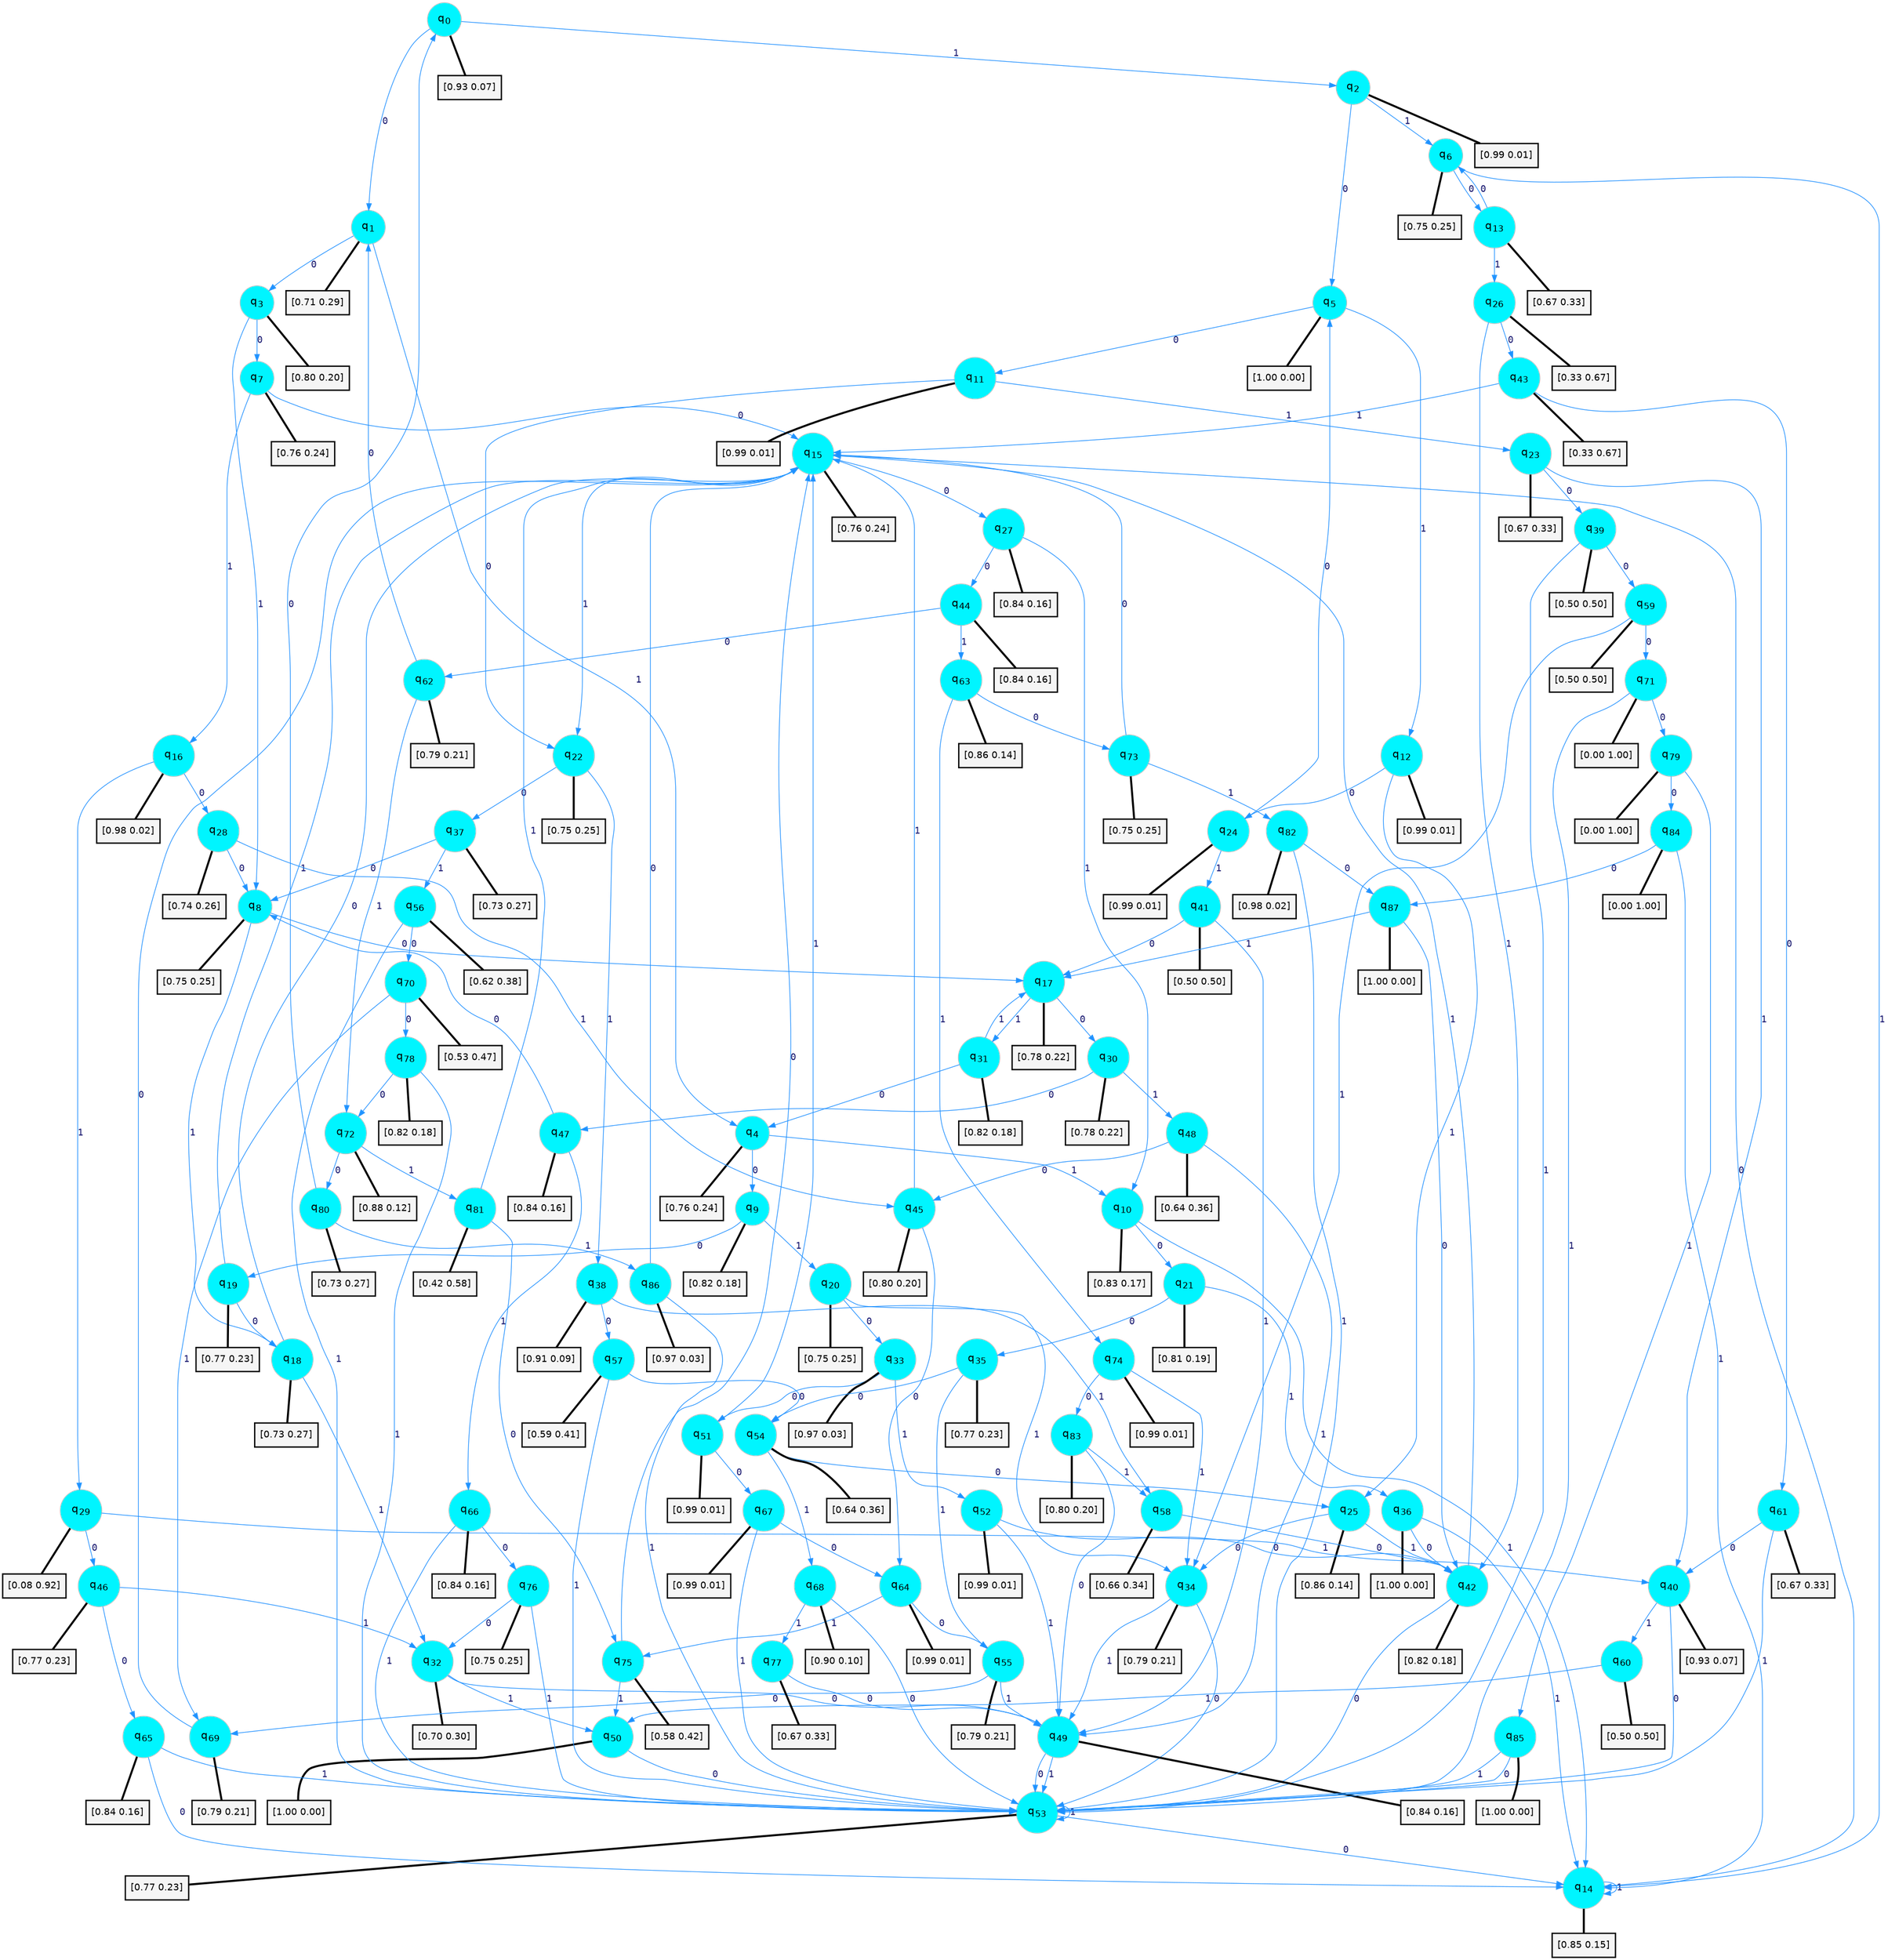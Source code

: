 digraph G {
graph [
bgcolor=transparent, dpi=300, rankdir=TD, size="40,25"];
node [
color=gray, fillcolor=turquoise1, fontcolor=black, fontname=Helvetica, fontsize=16, fontweight=bold, shape=circle, style=filled];
edge [
arrowsize=1, color=dodgerblue1, fontcolor=midnightblue, fontname=courier, fontweight=bold, penwidth=1, style=solid, weight=20];
0[label=<q<SUB>0</SUB>>];
1[label=<q<SUB>1</SUB>>];
2[label=<q<SUB>2</SUB>>];
3[label=<q<SUB>3</SUB>>];
4[label=<q<SUB>4</SUB>>];
5[label=<q<SUB>5</SUB>>];
6[label=<q<SUB>6</SUB>>];
7[label=<q<SUB>7</SUB>>];
8[label=<q<SUB>8</SUB>>];
9[label=<q<SUB>9</SUB>>];
10[label=<q<SUB>10</SUB>>];
11[label=<q<SUB>11</SUB>>];
12[label=<q<SUB>12</SUB>>];
13[label=<q<SUB>13</SUB>>];
14[label=<q<SUB>14</SUB>>];
15[label=<q<SUB>15</SUB>>];
16[label=<q<SUB>16</SUB>>];
17[label=<q<SUB>17</SUB>>];
18[label=<q<SUB>18</SUB>>];
19[label=<q<SUB>19</SUB>>];
20[label=<q<SUB>20</SUB>>];
21[label=<q<SUB>21</SUB>>];
22[label=<q<SUB>22</SUB>>];
23[label=<q<SUB>23</SUB>>];
24[label=<q<SUB>24</SUB>>];
25[label=<q<SUB>25</SUB>>];
26[label=<q<SUB>26</SUB>>];
27[label=<q<SUB>27</SUB>>];
28[label=<q<SUB>28</SUB>>];
29[label=<q<SUB>29</SUB>>];
30[label=<q<SUB>30</SUB>>];
31[label=<q<SUB>31</SUB>>];
32[label=<q<SUB>32</SUB>>];
33[label=<q<SUB>33</SUB>>];
34[label=<q<SUB>34</SUB>>];
35[label=<q<SUB>35</SUB>>];
36[label=<q<SUB>36</SUB>>];
37[label=<q<SUB>37</SUB>>];
38[label=<q<SUB>38</SUB>>];
39[label=<q<SUB>39</SUB>>];
40[label=<q<SUB>40</SUB>>];
41[label=<q<SUB>41</SUB>>];
42[label=<q<SUB>42</SUB>>];
43[label=<q<SUB>43</SUB>>];
44[label=<q<SUB>44</SUB>>];
45[label=<q<SUB>45</SUB>>];
46[label=<q<SUB>46</SUB>>];
47[label=<q<SUB>47</SUB>>];
48[label=<q<SUB>48</SUB>>];
49[label=<q<SUB>49</SUB>>];
50[label=<q<SUB>50</SUB>>];
51[label=<q<SUB>51</SUB>>];
52[label=<q<SUB>52</SUB>>];
53[label=<q<SUB>53</SUB>>];
54[label=<q<SUB>54</SUB>>];
55[label=<q<SUB>55</SUB>>];
56[label=<q<SUB>56</SUB>>];
57[label=<q<SUB>57</SUB>>];
58[label=<q<SUB>58</SUB>>];
59[label=<q<SUB>59</SUB>>];
60[label=<q<SUB>60</SUB>>];
61[label=<q<SUB>61</SUB>>];
62[label=<q<SUB>62</SUB>>];
63[label=<q<SUB>63</SUB>>];
64[label=<q<SUB>64</SUB>>];
65[label=<q<SUB>65</SUB>>];
66[label=<q<SUB>66</SUB>>];
67[label=<q<SUB>67</SUB>>];
68[label=<q<SUB>68</SUB>>];
69[label=<q<SUB>69</SUB>>];
70[label=<q<SUB>70</SUB>>];
71[label=<q<SUB>71</SUB>>];
72[label=<q<SUB>72</SUB>>];
73[label=<q<SUB>73</SUB>>];
74[label=<q<SUB>74</SUB>>];
75[label=<q<SUB>75</SUB>>];
76[label=<q<SUB>76</SUB>>];
77[label=<q<SUB>77</SUB>>];
78[label=<q<SUB>78</SUB>>];
79[label=<q<SUB>79</SUB>>];
80[label=<q<SUB>80</SUB>>];
81[label=<q<SUB>81</SUB>>];
82[label=<q<SUB>82</SUB>>];
83[label=<q<SUB>83</SUB>>];
84[label=<q<SUB>84</SUB>>];
85[label=<q<SUB>85</SUB>>];
86[label=<q<SUB>86</SUB>>];
87[label=<q<SUB>87</SUB>>];
88[label="[0.93 0.07]", shape=box,fontcolor=black, fontname=Helvetica, fontsize=14, penwidth=2, fillcolor=whitesmoke,color=black];
89[label="[0.71 0.29]", shape=box,fontcolor=black, fontname=Helvetica, fontsize=14, penwidth=2, fillcolor=whitesmoke,color=black];
90[label="[0.99 0.01]", shape=box,fontcolor=black, fontname=Helvetica, fontsize=14, penwidth=2, fillcolor=whitesmoke,color=black];
91[label="[0.80 0.20]", shape=box,fontcolor=black, fontname=Helvetica, fontsize=14, penwidth=2, fillcolor=whitesmoke,color=black];
92[label="[0.76 0.24]", shape=box,fontcolor=black, fontname=Helvetica, fontsize=14, penwidth=2, fillcolor=whitesmoke,color=black];
93[label="[1.00 0.00]", shape=box,fontcolor=black, fontname=Helvetica, fontsize=14, penwidth=2, fillcolor=whitesmoke,color=black];
94[label="[0.75 0.25]", shape=box,fontcolor=black, fontname=Helvetica, fontsize=14, penwidth=2, fillcolor=whitesmoke,color=black];
95[label="[0.76 0.24]", shape=box,fontcolor=black, fontname=Helvetica, fontsize=14, penwidth=2, fillcolor=whitesmoke,color=black];
96[label="[0.75 0.25]", shape=box,fontcolor=black, fontname=Helvetica, fontsize=14, penwidth=2, fillcolor=whitesmoke,color=black];
97[label="[0.82 0.18]", shape=box,fontcolor=black, fontname=Helvetica, fontsize=14, penwidth=2, fillcolor=whitesmoke,color=black];
98[label="[0.83 0.17]", shape=box,fontcolor=black, fontname=Helvetica, fontsize=14, penwidth=2, fillcolor=whitesmoke,color=black];
99[label="[0.99 0.01]", shape=box,fontcolor=black, fontname=Helvetica, fontsize=14, penwidth=2, fillcolor=whitesmoke,color=black];
100[label="[0.99 0.01]", shape=box,fontcolor=black, fontname=Helvetica, fontsize=14, penwidth=2, fillcolor=whitesmoke,color=black];
101[label="[0.67 0.33]", shape=box,fontcolor=black, fontname=Helvetica, fontsize=14, penwidth=2, fillcolor=whitesmoke,color=black];
102[label="[0.85 0.15]", shape=box,fontcolor=black, fontname=Helvetica, fontsize=14, penwidth=2, fillcolor=whitesmoke,color=black];
103[label="[0.76 0.24]", shape=box,fontcolor=black, fontname=Helvetica, fontsize=14, penwidth=2, fillcolor=whitesmoke,color=black];
104[label="[0.98 0.02]", shape=box,fontcolor=black, fontname=Helvetica, fontsize=14, penwidth=2, fillcolor=whitesmoke,color=black];
105[label="[0.78 0.22]", shape=box,fontcolor=black, fontname=Helvetica, fontsize=14, penwidth=2, fillcolor=whitesmoke,color=black];
106[label="[0.73 0.27]", shape=box,fontcolor=black, fontname=Helvetica, fontsize=14, penwidth=2, fillcolor=whitesmoke,color=black];
107[label="[0.77 0.23]", shape=box,fontcolor=black, fontname=Helvetica, fontsize=14, penwidth=2, fillcolor=whitesmoke,color=black];
108[label="[0.75 0.25]", shape=box,fontcolor=black, fontname=Helvetica, fontsize=14, penwidth=2, fillcolor=whitesmoke,color=black];
109[label="[0.81 0.19]", shape=box,fontcolor=black, fontname=Helvetica, fontsize=14, penwidth=2, fillcolor=whitesmoke,color=black];
110[label="[0.75 0.25]", shape=box,fontcolor=black, fontname=Helvetica, fontsize=14, penwidth=2, fillcolor=whitesmoke,color=black];
111[label="[0.67 0.33]", shape=box,fontcolor=black, fontname=Helvetica, fontsize=14, penwidth=2, fillcolor=whitesmoke,color=black];
112[label="[0.99 0.01]", shape=box,fontcolor=black, fontname=Helvetica, fontsize=14, penwidth=2, fillcolor=whitesmoke,color=black];
113[label="[0.86 0.14]", shape=box,fontcolor=black, fontname=Helvetica, fontsize=14, penwidth=2, fillcolor=whitesmoke,color=black];
114[label="[0.33 0.67]", shape=box,fontcolor=black, fontname=Helvetica, fontsize=14, penwidth=2, fillcolor=whitesmoke,color=black];
115[label="[0.84 0.16]", shape=box,fontcolor=black, fontname=Helvetica, fontsize=14, penwidth=2, fillcolor=whitesmoke,color=black];
116[label="[0.74 0.26]", shape=box,fontcolor=black, fontname=Helvetica, fontsize=14, penwidth=2, fillcolor=whitesmoke,color=black];
117[label="[0.08 0.92]", shape=box,fontcolor=black, fontname=Helvetica, fontsize=14, penwidth=2, fillcolor=whitesmoke,color=black];
118[label="[0.78 0.22]", shape=box,fontcolor=black, fontname=Helvetica, fontsize=14, penwidth=2, fillcolor=whitesmoke,color=black];
119[label="[0.82 0.18]", shape=box,fontcolor=black, fontname=Helvetica, fontsize=14, penwidth=2, fillcolor=whitesmoke,color=black];
120[label="[0.70 0.30]", shape=box,fontcolor=black, fontname=Helvetica, fontsize=14, penwidth=2, fillcolor=whitesmoke,color=black];
121[label="[0.97 0.03]", shape=box,fontcolor=black, fontname=Helvetica, fontsize=14, penwidth=2, fillcolor=whitesmoke,color=black];
122[label="[0.79 0.21]", shape=box,fontcolor=black, fontname=Helvetica, fontsize=14, penwidth=2, fillcolor=whitesmoke,color=black];
123[label="[0.77 0.23]", shape=box,fontcolor=black, fontname=Helvetica, fontsize=14, penwidth=2, fillcolor=whitesmoke,color=black];
124[label="[1.00 0.00]", shape=box,fontcolor=black, fontname=Helvetica, fontsize=14, penwidth=2, fillcolor=whitesmoke,color=black];
125[label="[0.73 0.27]", shape=box,fontcolor=black, fontname=Helvetica, fontsize=14, penwidth=2, fillcolor=whitesmoke,color=black];
126[label="[0.91 0.09]", shape=box,fontcolor=black, fontname=Helvetica, fontsize=14, penwidth=2, fillcolor=whitesmoke,color=black];
127[label="[0.50 0.50]", shape=box,fontcolor=black, fontname=Helvetica, fontsize=14, penwidth=2, fillcolor=whitesmoke,color=black];
128[label="[0.93 0.07]", shape=box,fontcolor=black, fontname=Helvetica, fontsize=14, penwidth=2, fillcolor=whitesmoke,color=black];
129[label="[0.50 0.50]", shape=box,fontcolor=black, fontname=Helvetica, fontsize=14, penwidth=2, fillcolor=whitesmoke,color=black];
130[label="[0.82 0.18]", shape=box,fontcolor=black, fontname=Helvetica, fontsize=14, penwidth=2, fillcolor=whitesmoke,color=black];
131[label="[0.33 0.67]", shape=box,fontcolor=black, fontname=Helvetica, fontsize=14, penwidth=2, fillcolor=whitesmoke,color=black];
132[label="[0.84 0.16]", shape=box,fontcolor=black, fontname=Helvetica, fontsize=14, penwidth=2, fillcolor=whitesmoke,color=black];
133[label="[0.80 0.20]", shape=box,fontcolor=black, fontname=Helvetica, fontsize=14, penwidth=2, fillcolor=whitesmoke,color=black];
134[label="[0.77 0.23]", shape=box,fontcolor=black, fontname=Helvetica, fontsize=14, penwidth=2, fillcolor=whitesmoke,color=black];
135[label="[0.84 0.16]", shape=box,fontcolor=black, fontname=Helvetica, fontsize=14, penwidth=2, fillcolor=whitesmoke,color=black];
136[label="[0.64 0.36]", shape=box,fontcolor=black, fontname=Helvetica, fontsize=14, penwidth=2, fillcolor=whitesmoke,color=black];
137[label="[0.84 0.16]", shape=box,fontcolor=black, fontname=Helvetica, fontsize=14, penwidth=2, fillcolor=whitesmoke,color=black];
138[label="[1.00 0.00]", shape=box,fontcolor=black, fontname=Helvetica, fontsize=14, penwidth=2, fillcolor=whitesmoke,color=black];
139[label="[0.99 0.01]", shape=box,fontcolor=black, fontname=Helvetica, fontsize=14, penwidth=2, fillcolor=whitesmoke,color=black];
140[label="[0.99 0.01]", shape=box,fontcolor=black, fontname=Helvetica, fontsize=14, penwidth=2, fillcolor=whitesmoke,color=black];
141[label="[0.77 0.23]", shape=box,fontcolor=black, fontname=Helvetica, fontsize=14, penwidth=2, fillcolor=whitesmoke,color=black];
142[label="[0.64 0.36]", shape=box,fontcolor=black, fontname=Helvetica, fontsize=14, penwidth=2, fillcolor=whitesmoke,color=black];
143[label="[0.79 0.21]", shape=box,fontcolor=black, fontname=Helvetica, fontsize=14, penwidth=2, fillcolor=whitesmoke,color=black];
144[label="[0.62 0.38]", shape=box,fontcolor=black, fontname=Helvetica, fontsize=14, penwidth=2, fillcolor=whitesmoke,color=black];
145[label="[0.59 0.41]", shape=box,fontcolor=black, fontname=Helvetica, fontsize=14, penwidth=2, fillcolor=whitesmoke,color=black];
146[label="[0.66 0.34]", shape=box,fontcolor=black, fontname=Helvetica, fontsize=14, penwidth=2, fillcolor=whitesmoke,color=black];
147[label="[0.50 0.50]", shape=box,fontcolor=black, fontname=Helvetica, fontsize=14, penwidth=2, fillcolor=whitesmoke,color=black];
148[label="[0.50 0.50]", shape=box,fontcolor=black, fontname=Helvetica, fontsize=14, penwidth=2, fillcolor=whitesmoke,color=black];
149[label="[0.67 0.33]", shape=box,fontcolor=black, fontname=Helvetica, fontsize=14, penwidth=2, fillcolor=whitesmoke,color=black];
150[label="[0.79 0.21]", shape=box,fontcolor=black, fontname=Helvetica, fontsize=14, penwidth=2, fillcolor=whitesmoke,color=black];
151[label="[0.86 0.14]", shape=box,fontcolor=black, fontname=Helvetica, fontsize=14, penwidth=2, fillcolor=whitesmoke,color=black];
152[label="[0.99 0.01]", shape=box,fontcolor=black, fontname=Helvetica, fontsize=14, penwidth=2, fillcolor=whitesmoke,color=black];
153[label="[0.84 0.16]", shape=box,fontcolor=black, fontname=Helvetica, fontsize=14, penwidth=2, fillcolor=whitesmoke,color=black];
154[label="[0.84 0.16]", shape=box,fontcolor=black, fontname=Helvetica, fontsize=14, penwidth=2, fillcolor=whitesmoke,color=black];
155[label="[0.99 0.01]", shape=box,fontcolor=black, fontname=Helvetica, fontsize=14, penwidth=2, fillcolor=whitesmoke,color=black];
156[label="[0.90 0.10]", shape=box,fontcolor=black, fontname=Helvetica, fontsize=14, penwidth=2, fillcolor=whitesmoke,color=black];
157[label="[0.79 0.21]", shape=box,fontcolor=black, fontname=Helvetica, fontsize=14, penwidth=2, fillcolor=whitesmoke,color=black];
158[label="[0.53 0.47]", shape=box,fontcolor=black, fontname=Helvetica, fontsize=14, penwidth=2, fillcolor=whitesmoke,color=black];
159[label="[0.00 1.00]", shape=box,fontcolor=black, fontname=Helvetica, fontsize=14, penwidth=2, fillcolor=whitesmoke,color=black];
160[label="[0.88 0.12]", shape=box,fontcolor=black, fontname=Helvetica, fontsize=14, penwidth=2, fillcolor=whitesmoke,color=black];
161[label="[0.75 0.25]", shape=box,fontcolor=black, fontname=Helvetica, fontsize=14, penwidth=2, fillcolor=whitesmoke,color=black];
162[label="[0.99 0.01]", shape=box,fontcolor=black, fontname=Helvetica, fontsize=14, penwidth=2, fillcolor=whitesmoke,color=black];
163[label="[0.58 0.42]", shape=box,fontcolor=black, fontname=Helvetica, fontsize=14, penwidth=2, fillcolor=whitesmoke,color=black];
164[label="[0.75 0.25]", shape=box,fontcolor=black, fontname=Helvetica, fontsize=14, penwidth=2, fillcolor=whitesmoke,color=black];
165[label="[0.67 0.33]", shape=box,fontcolor=black, fontname=Helvetica, fontsize=14, penwidth=2, fillcolor=whitesmoke,color=black];
166[label="[0.82 0.18]", shape=box,fontcolor=black, fontname=Helvetica, fontsize=14, penwidth=2, fillcolor=whitesmoke,color=black];
167[label="[0.00 1.00]", shape=box,fontcolor=black, fontname=Helvetica, fontsize=14, penwidth=2, fillcolor=whitesmoke,color=black];
168[label="[0.73 0.27]", shape=box,fontcolor=black, fontname=Helvetica, fontsize=14, penwidth=2, fillcolor=whitesmoke,color=black];
169[label="[0.42 0.58]", shape=box,fontcolor=black, fontname=Helvetica, fontsize=14, penwidth=2, fillcolor=whitesmoke,color=black];
170[label="[0.98 0.02]", shape=box,fontcolor=black, fontname=Helvetica, fontsize=14, penwidth=2, fillcolor=whitesmoke,color=black];
171[label="[0.80 0.20]", shape=box,fontcolor=black, fontname=Helvetica, fontsize=14, penwidth=2, fillcolor=whitesmoke,color=black];
172[label="[0.00 1.00]", shape=box,fontcolor=black, fontname=Helvetica, fontsize=14, penwidth=2, fillcolor=whitesmoke,color=black];
173[label="[1.00 0.00]", shape=box,fontcolor=black, fontname=Helvetica, fontsize=14, penwidth=2, fillcolor=whitesmoke,color=black];
174[label="[0.97 0.03]", shape=box,fontcolor=black, fontname=Helvetica, fontsize=14, penwidth=2, fillcolor=whitesmoke,color=black];
175[label="[1.00 0.00]", shape=box,fontcolor=black, fontname=Helvetica, fontsize=14, penwidth=2, fillcolor=whitesmoke,color=black];
0->1 [label=0];
0->2 [label=1];
0->88 [arrowhead=none, penwidth=3,color=black];
1->3 [label=0];
1->4 [label=1];
1->89 [arrowhead=none, penwidth=3,color=black];
2->5 [label=0];
2->6 [label=1];
2->90 [arrowhead=none, penwidth=3,color=black];
3->7 [label=0];
3->8 [label=1];
3->91 [arrowhead=none, penwidth=3,color=black];
4->9 [label=0];
4->10 [label=1];
4->92 [arrowhead=none, penwidth=3,color=black];
5->11 [label=0];
5->12 [label=1];
5->93 [arrowhead=none, penwidth=3,color=black];
6->13 [label=0];
6->14 [label=1];
6->94 [arrowhead=none, penwidth=3,color=black];
7->15 [label=0];
7->16 [label=1];
7->95 [arrowhead=none, penwidth=3,color=black];
8->17 [label=0];
8->18 [label=1];
8->96 [arrowhead=none, penwidth=3,color=black];
9->19 [label=0];
9->20 [label=1];
9->97 [arrowhead=none, penwidth=3,color=black];
10->21 [label=0];
10->14 [label=1];
10->98 [arrowhead=none, penwidth=3,color=black];
11->22 [label=0];
11->23 [label=1];
11->99 [arrowhead=none, penwidth=3,color=black];
12->24 [label=0];
12->25 [label=1];
12->100 [arrowhead=none, penwidth=3,color=black];
13->6 [label=0];
13->26 [label=1];
13->101 [arrowhead=none, penwidth=3,color=black];
14->15 [label=0];
14->14 [label=1];
14->102 [arrowhead=none, penwidth=3,color=black];
15->27 [label=0];
15->22 [label=1];
15->103 [arrowhead=none, penwidth=3,color=black];
16->28 [label=0];
16->29 [label=1];
16->104 [arrowhead=none, penwidth=3,color=black];
17->30 [label=0];
17->31 [label=1];
17->105 [arrowhead=none, penwidth=3,color=black];
18->15 [label=0];
18->32 [label=1];
18->106 [arrowhead=none, penwidth=3,color=black];
19->18 [label=0];
19->15 [label=1];
19->107 [arrowhead=none, penwidth=3,color=black];
20->33 [label=0];
20->34 [label=1];
20->108 [arrowhead=none, penwidth=3,color=black];
21->35 [label=0];
21->36 [label=1];
21->109 [arrowhead=none, penwidth=3,color=black];
22->37 [label=0];
22->38 [label=1];
22->110 [arrowhead=none, penwidth=3,color=black];
23->39 [label=0];
23->40 [label=1];
23->111 [arrowhead=none, penwidth=3,color=black];
24->5 [label=0];
24->41 [label=1];
24->112 [arrowhead=none, penwidth=3,color=black];
25->34 [label=0];
25->42 [label=1];
25->113 [arrowhead=none, penwidth=3,color=black];
26->43 [label=0];
26->42 [label=1];
26->114 [arrowhead=none, penwidth=3,color=black];
27->44 [label=0];
27->10 [label=1];
27->115 [arrowhead=none, penwidth=3,color=black];
28->8 [label=0];
28->45 [label=1];
28->116 [arrowhead=none, penwidth=3,color=black];
29->46 [label=0];
29->40 [label=1];
29->117 [arrowhead=none, penwidth=3,color=black];
30->47 [label=0];
30->48 [label=1];
30->118 [arrowhead=none, penwidth=3,color=black];
31->4 [label=0];
31->17 [label=1];
31->119 [arrowhead=none, penwidth=3,color=black];
32->49 [label=0];
32->50 [label=1];
32->120 [arrowhead=none, penwidth=3,color=black];
33->51 [label=0];
33->52 [label=1];
33->121 [arrowhead=none, penwidth=3,color=black];
34->53 [label=0];
34->49 [label=1];
34->122 [arrowhead=none, penwidth=3,color=black];
35->54 [label=0];
35->55 [label=1];
35->123 [arrowhead=none, penwidth=3,color=black];
36->42 [label=0];
36->14 [label=1];
36->124 [arrowhead=none, penwidth=3,color=black];
37->8 [label=0];
37->56 [label=1];
37->125 [arrowhead=none, penwidth=3,color=black];
38->57 [label=0];
38->58 [label=1];
38->126 [arrowhead=none, penwidth=3,color=black];
39->59 [label=0];
39->53 [label=1];
39->127 [arrowhead=none, penwidth=3,color=black];
40->53 [label=0];
40->60 [label=1];
40->128 [arrowhead=none, penwidth=3,color=black];
41->17 [label=0];
41->49 [label=1];
41->129 [arrowhead=none, penwidth=3,color=black];
42->53 [label=0];
42->15 [label=1];
42->130 [arrowhead=none, penwidth=3,color=black];
43->61 [label=0];
43->15 [label=1];
43->131 [arrowhead=none, penwidth=3,color=black];
44->62 [label=0];
44->63 [label=1];
44->132 [arrowhead=none, penwidth=3,color=black];
45->64 [label=0];
45->15 [label=1];
45->133 [arrowhead=none, penwidth=3,color=black];
46->65 [label=0];
46->32 [label=1];
46->134 [arrowhead=none, penwidth=3,color=black];
47->8 [label=0];
47->66 [label=1];
47->135 [arrowhead=none, penwidth=3,color=black];
48->45 [label=0];
48->49 [label=1];
48->136 [arrowhead=none, penwidth=3,color=black];
49->53 [label=0];
49->53 [label=1];
49->137 [arrowhead=none, penwidth=3,color=black];
50->53 [label=0];
50->138 [arrowhead=none, penwidth=3,color=black];
51->67 [label=0];
51->15 [label=1];
51->139 [arrowhead=none, penwidth=3,color=black];
52->42 [label=0];
52->49 [label=1];
52->140 [arrowhead=none, penwidth=3,color=black];
53->14 [label=0];
53->53 [label=1];
53->141 [arrowhead=none, penwidth=3,color=black];
54->25 [label=0];
54->68 [label=1];
54->142 [arrowhead=none, penwidth=3,color=black];
55->69 [label=0];
55->49 [label=1];
55->143 [arrowhead=none, penwidth=3,color=black];
56->70 [label=0];
56->53 [label=1];
56->144 [arrowhead=none, penwidth=3,color=black];
57->54 [label=0];
57->53 [label=1];
57->145 [arrowhead=none, penwidth=3,color=black];
58->42 [label=0];
58->146 [arrowhead=none, penwidth=3,color=black];
59->71 [label=0];
59->34 [label=1];
59->147 [arrowhead=none, penwidth=3,color=black];
60->50 [label=1];
60->148 [arrowhead=none, penwidth=3,color=black];
61->40 [label=0];
61->53 [label=1];
61->149 [arrowhead=none, penwidth=3,color=black];
62->1 [label=0];
62->72 [label=1];
62->150 [arrowhead=none, penwidth=3,color=black];
63->73 [label=0];
63->74 [label=1];
63->151 [arrowhead=none, penwidth=3,color=black];
64->55 [label=0];
64->75 [label=1];
64->152 [arrowhead=none, penwidth=3,color=black];
65->14 [label=0];
65->53 [label=1];
65->153 [arrowhead=none, penwidth=3,color=black];
66->76 [label=0];
66->53 [label=1];
66->154 [arrowhead=none, penwidth=3,color=black];
67->64 [label=0];
67->53 [label=1];
67->155 [arrowhead=none, penwidth=3,color=black];
68->53 [label=0];
68->77 [label=1];
68->156 [arrowhead=none, penwidth=3,color=black];
69->15 [label=0];
69->157 [arrowhead=none, penwidth=3,color=black];
70->78 [label=0];
70->69 [label=1];
70->158 [arrowhead=none, penwidth=3,color=black];
71->79 [label=0];
71->53 [label=1];
71->159 [arrowhead=none, penwidth=3,color=black];
72->80 [label=0];
72->81 [label=1];
72->160 [arrowhead=none, penwidth=3,color=black];
73->15 [label=0];
73->82 [label=1];
73->161 [arrowhead=none, penwidth=3,color=black];
74->83 [label=0];
74->34 [label=1];
74->162 [arrowhead=none, penwidth=3,color=black];
75->15 [label=0];
75->50 [label=1];
75->163 [arrowhead=none, penwidth=3,color=black];
76->32 [label=0];
76->53 [label=1];
76->164 [arrowhead=none, penwidth=3,color=black];
77->49 [label=0];
77->165 [arrowhead=none, penwidth=3,color=black];
78->72 [label=0];
78->53 [label=1];
78->166 [arrowhead=none, penwidth=3,color=black];
79->84 [label=0];
79->85 [label=1];
79->167 [arrowhead=none, penwidth=3,color=black];
80->0 [label=0];
80->86 [label=1];
80->168 [arrowhead=none, penwidth=3,color=black];
81->75 [label=0];
81->15 [label=1];
81->169 [arrowhead=none, penwidth=3,color=black];
82->87 [label=0];
82->53 [label=1];
82->170 [arrowhead=none, penwidth=3,color=black];
83->49 [label=0];
83->58 [label=1];
83->171 [arrowhead=none, penwidth=3,color=black];
84->87 [label=0];
84->14 [label=1];
84->172 [arrowhead=none, penwidth=3,color=black];
85->53 [label=0];
85->53 [label=1];
85->173 [arrowhead=none, penwidth=3,color=black];
86->15 [label=0];
86->53 [label=1];
86->174 [arrowhead=none, penwidth=3,color=black];
87->42 [label=0];
87->17 [label=1];
87->175 [arrowhead=none, penwidth=3,color=black];
}
